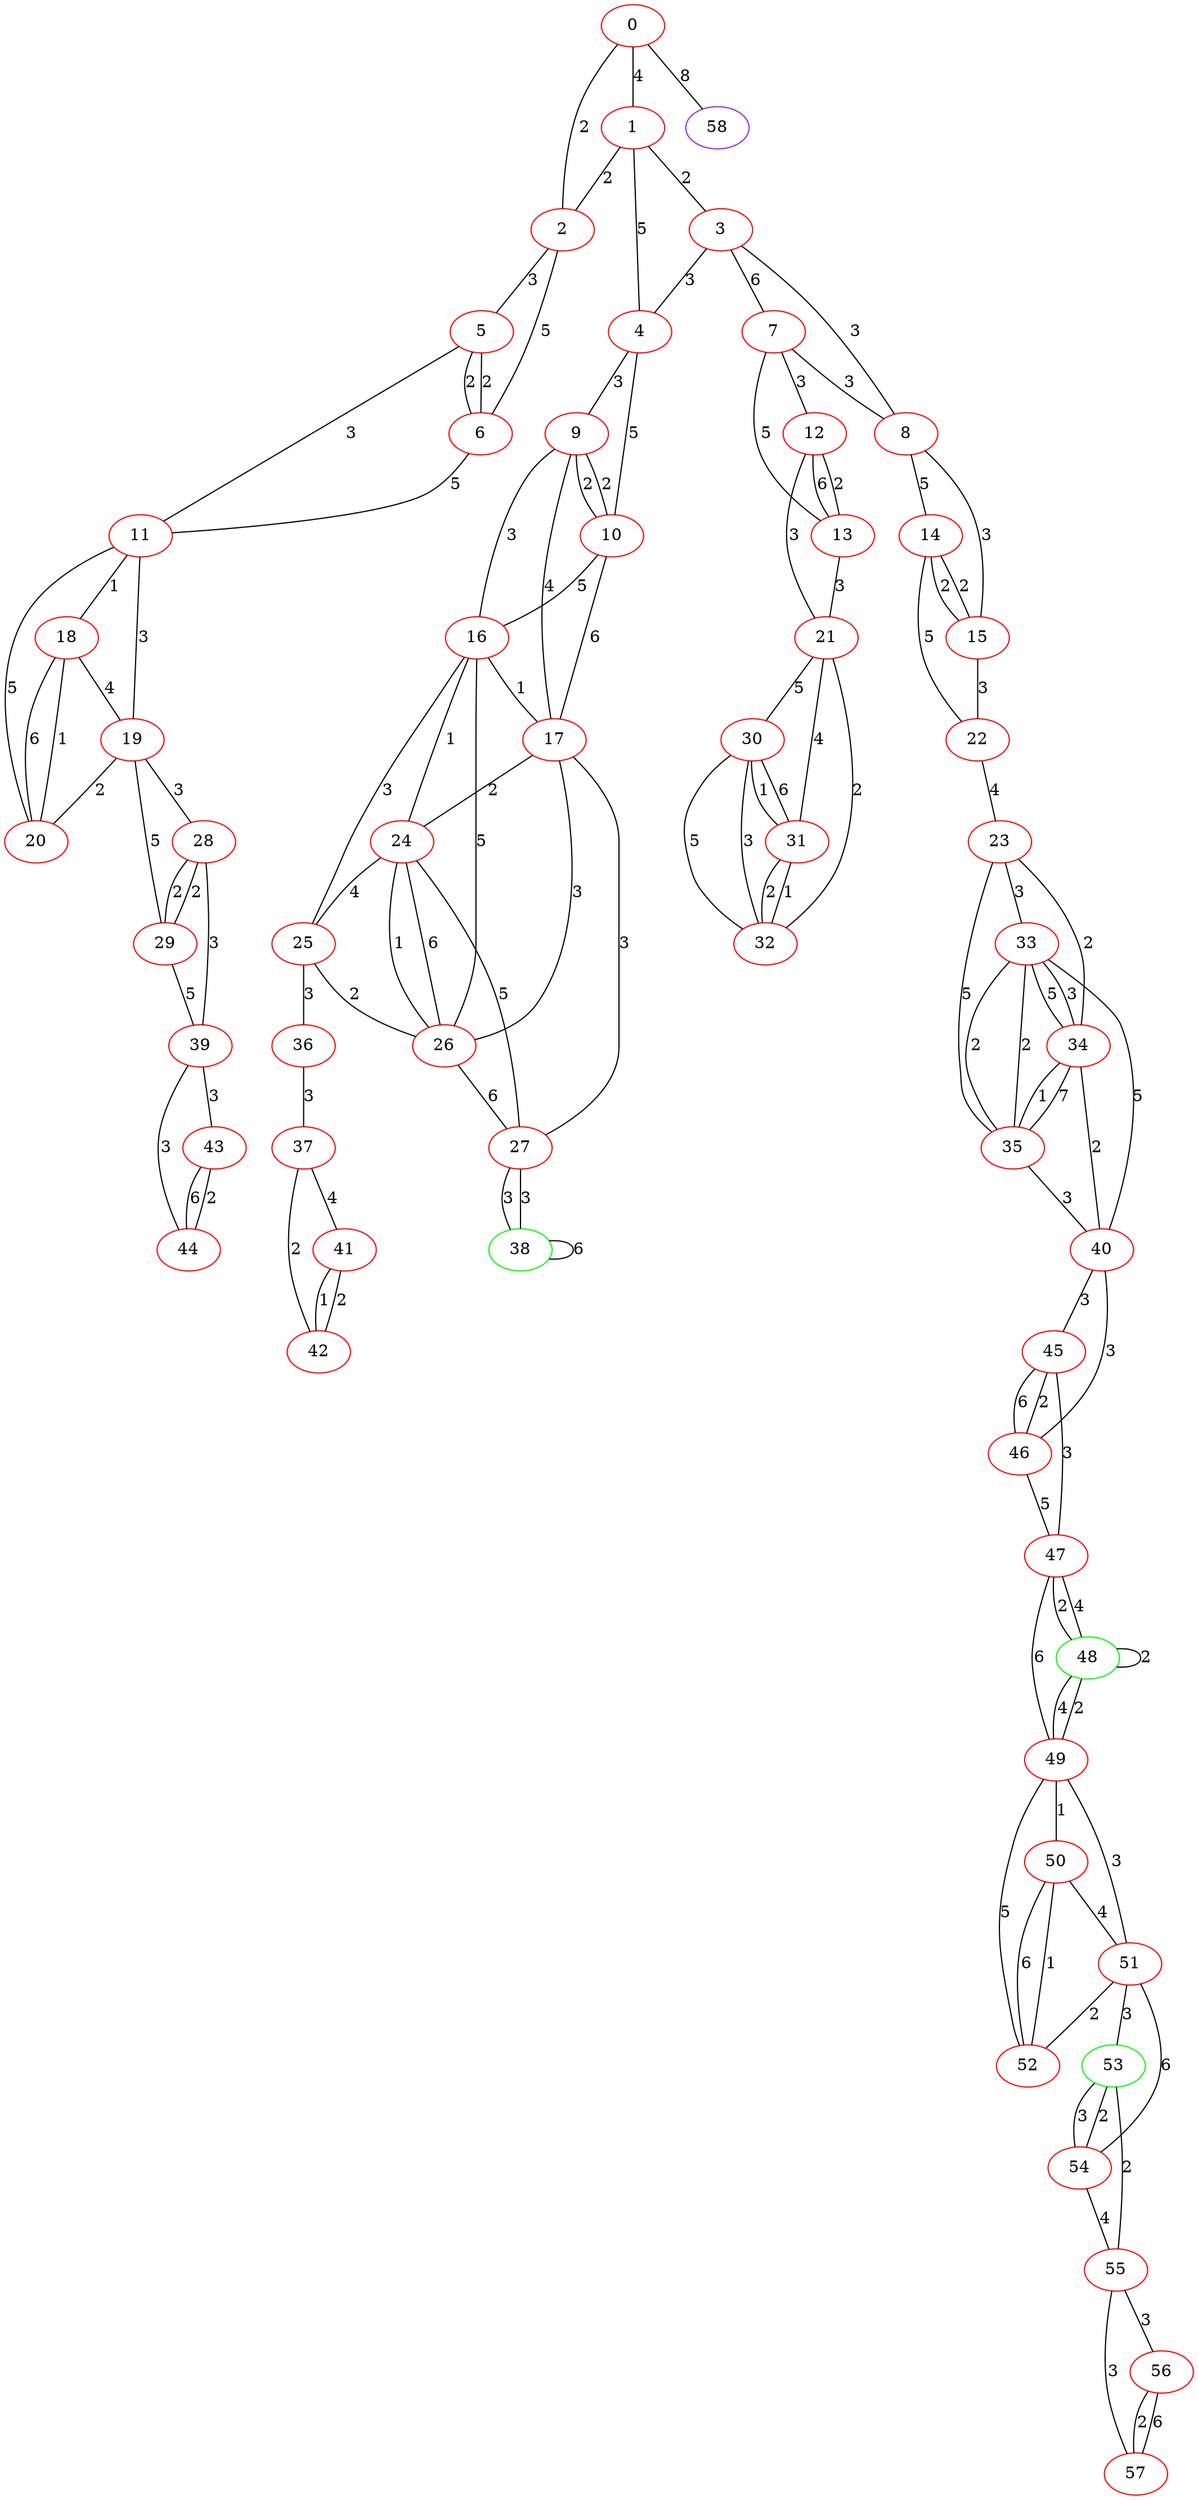 graph "" {
0 [color=red, weight=1];
1 [color=red, weight=1];
2 [color=red, weight=1];
3 [color=red, weight=1];
4 [color=red, weight=1];
5 [color=red, weight=1];
6 [color=red, weight=1];
7 [color=red, weight=1];
8 [color=red, weight=1];
9 [color=red, weight=1];
10 [color=red, weight=1];
11 [color=red, weight=1];
12 [color=red, weight=1];
13 [color=red, weight=1];
14 [color=red, weight=1];
15 [color=red, weight=1];
16 [color=red, weight=1];
17 [color=red, weight=1];
18 [color=red, weight=1];
19 [color=red, weight=1];
20 [color=red, weight=1];
21 [color=red, weight=1];
22 [color=red, weight=1];
23 [color=red, weight=1];
24 [color=red, weight=1];
25 [color=red, weight=1];
26 [color=red, weight=1];
27 [color=red, weight=1];
28 [color=red, weight=1];
29 [color=red, weight=1];
30 [color=red, weight=1];
31 [color=red, weight=1];
32 [color=red, weight=1];
33 [color=red, weight=1];
34 [color=red, weight=1];
35 [color=red, weight=1];
36 [color=red, weight=1];
37 [color=red, weight=1];
38 [color=green, weight=2];
39 [color=red, weight=1];
40 [color=red, weight=1];
41 [color=red, weight=1];
42 [color=red, weight=1];
43 [color=red, weight=1];
44 [color=red, weight=1];
45 [color=red, weight=1];
46 [color=red, weight=1];
47 [color=red, weight=1];
48 [color=green, weight=2];
49 [color=red, weight=1];
50 [color=red, weight=1];
51 [color=red, weight=1];
52 [color=red, weight=1];
53 [color=green, weight=2];
54 [color=red, weight=1];
55 [color=red, weight=1];
56 [color=red, weight=1];
57 [color=red, weight=1];
58 [color=purple, weight=4];
0 -- 1  [key=0, label=4];
0 -- 2  [key=0, label=2];
0 -- 58  [key=0, label=8];
1 -- 2  [key=0, label=2];
1 -- 3  [key=0, label=2];
1 -- 4  [key=0, label=5];
2 -- 5  [key=0, label=3];
2 -- 6  [key=0, label=5];
3 -- 8  [key=0, label=3];
3 -- 4  [key=0, label=3];
3 -- 7  [key=0, label=6];
4 -- 9  [key=0, label=3];
4 -- 10  [key=0, label=5];
5 -- 11  [key=0, label=3];
5 -- 6  [key=0, label=2];
5 -- 6  [key=1, label=2];
6 -- 11  [key=0, label=5];
7 -- 8  [key=0, label=3];
7 -- 12  [key=0, label=3];
7 -- 13  [key=0, label=5];
8 -- 14  [key=0, label=5];
8 -- 15  [key=0, label=3];
9 -- 16  [key=0, label=3];
9 -- 17  [key=0, label=4];
9 -- 10  [key=0, label=2];
9 -- 10  [key=1, label=2];
10 -- 16  [key=0, label=5];
10 -- 17  [key=0, label=6];
11 -- 18  [key=0, label=1];
11 -- 19  [key=0, label=3];
11 -- 20  [key=0, label=5];
12 -- 21  [key=0, label=3];
12 -- 13  [key=0, label=2];
12 -- 13  [key=1, label=6];
13 -- 21  [key=0, label=3];
14 -- 22  [key=0, label=5];
14 -- 15  [key=0, label=2];
14 -- 15  [key=1, label=2];
15 -- 22  [key=0, label=3];
16 -- 17  [key=0, label=1];
16 -- 24  [key=0, label=1];
16 -- 25  [key=0, label=3];
16 -- 26  [key=0, label=5];
17 -- 24  [key=0, label=2];
17 -- 26  [key=0, label=3];
17 -- 27  [key=0, label=3];
18 -- 19  [key=0, label=4];
18 -- 20  [key=0, label=6];
18 -- 20  [key=1, label=1];
19 -- 20  [key=0, label=2];
19 -- 28  [key=0, label=3];
19 -- 29  [key=0, label=5];
21 -- 32  [key=0, label=2];
21 -- 30  [key=0, label=5];
21 -- 31  [key=0, label=4];
22 -- 23  [key=0, label=4];
23 -- 33  [key=0, label=3];
23 -- 34  [key=0, label=2];
23 -- 35  [key=0, label=5];
24 -- 26  [key=0, label=1];
24 -- 26  [key=1, label=6];
24 -- 27  [key=0, label=5];
24 -- 25  [key=0, label=4];
25 -- 26  [key=0, label=2];
25 -- 36  [key=0, label=3];
26 -- 27  [key=0, label=6];
27 -- 38  [key=0, label=3];
27 -- 38  [key=1, label=3];
28 -- 29  [key=0, label=2];
28 -- 29  [key=1, label=2];
28 -- 39  [key=0, label=3];
29 -- 39  [key=0, label=5];
30 -- 32  [key=0, label=5];
30 -- 32  [key=1, label=3];
30 -- 31  [key=0, label=6];
30 -- 31  [key=1, label=1];
31 -- 32  [key=0, label=1];
31 -- 32  [key=1, label=2];
33 -- 40  [key=0, label=5];
33 -- 34  [key=0, label=3];
33 -- 34  [key=1, label=5];
33 -- 35  [key=0, label=2];
33 -- 35  [key=1, label=2];
34 -- 40  [key=0, label=2];
34 -- 35  [key=0, label=1];
34 -- 35  [key=1, label=7];
35 -- 40  [key=0, label=3];
36 -- 37  [key=0, label=3];
37 -- 41  [key=0, label=4];
37 -- 42  [key=0, label=2];
38 -- 38  [key=0, label=6];
39 -- 43  [key=0, label=3];
39 -- 44  [key=0, label=3];
40 -- 45  [key=0, label=3];
40 -- 46  [key=0, label=3];
41 -- 42  [key=0, label=2];
41 -- 42  [key=1, label=1];
43 -- 44  [key=0, label=6];
43 -- 44  [key=1, label=2];
45 -- 46  [key=0, label=2];
45 -- 46  [key=1, label=6];
45 -- 47  [key=0, label=3];
46 -- 47  [key=0, label=5];
47 -- 48  [key=0, label=2];
47 -- 48  [key=1, label=4];
47 -- 49  [key=0, label=6];
48 -- 48  [key=0, label=2];
48 -- 49  [key=0, label=4];
48 -- 49  [key=1, label=2];
49 -- 50  [key=0, label=1];
49 -- 51  [key=0, label=3];
49 -- 52  [key=0, label=5];
50 -- 51  [key=0, label=4];
50 -- 52  [key=0, label=6];
50 -- 52  [key=1, label=1];
51 -- 52  [key=0, label=2];
51 -- 53  [key=0, label=3];
51 -- 54  [key=0, label=6];
53 -- 54  [key=0, label=2];
53 -- 54  [key=1, label=3];
53 -- 55  [key=0, label=2];
54 -- 55  [key=0, label=4];
55 -- 56  [key=0, label=3];
55 -- 57  [key=0, label=3];
56 -- 57  [key=0, label=2];
56 -- 57  [key=1, label=6];
}
